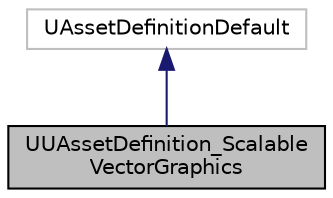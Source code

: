 digraph "UUAssetDefinition_ScalableVectorGraphics"
{
 // LATEX_PDF_SIZE
  edge [fontname="Helvetica",fontsize="10",labelfontname="Helvetica",labelfontsize="10"];
  node [fontname="Helvetica",fontsize="10",shape=record];
  Node1 [label="UUAssetDefinition_Scalable\lVectorGraphics",height=0.2,width=0.4,color="black", fillcolor="grey75", style="filled", fontcolor="black",tooltip=" "];
  Node2 -> Node1 [dir="back",color="midnightblue",fontsize="10",style="solid",fontname="Helvetica"];
  Node2 [label="UAssetDefinitionDefault",height=0.2,width=0.4,color="grey75", fillcolor="white", style="filled",tooltip=" "];
}
